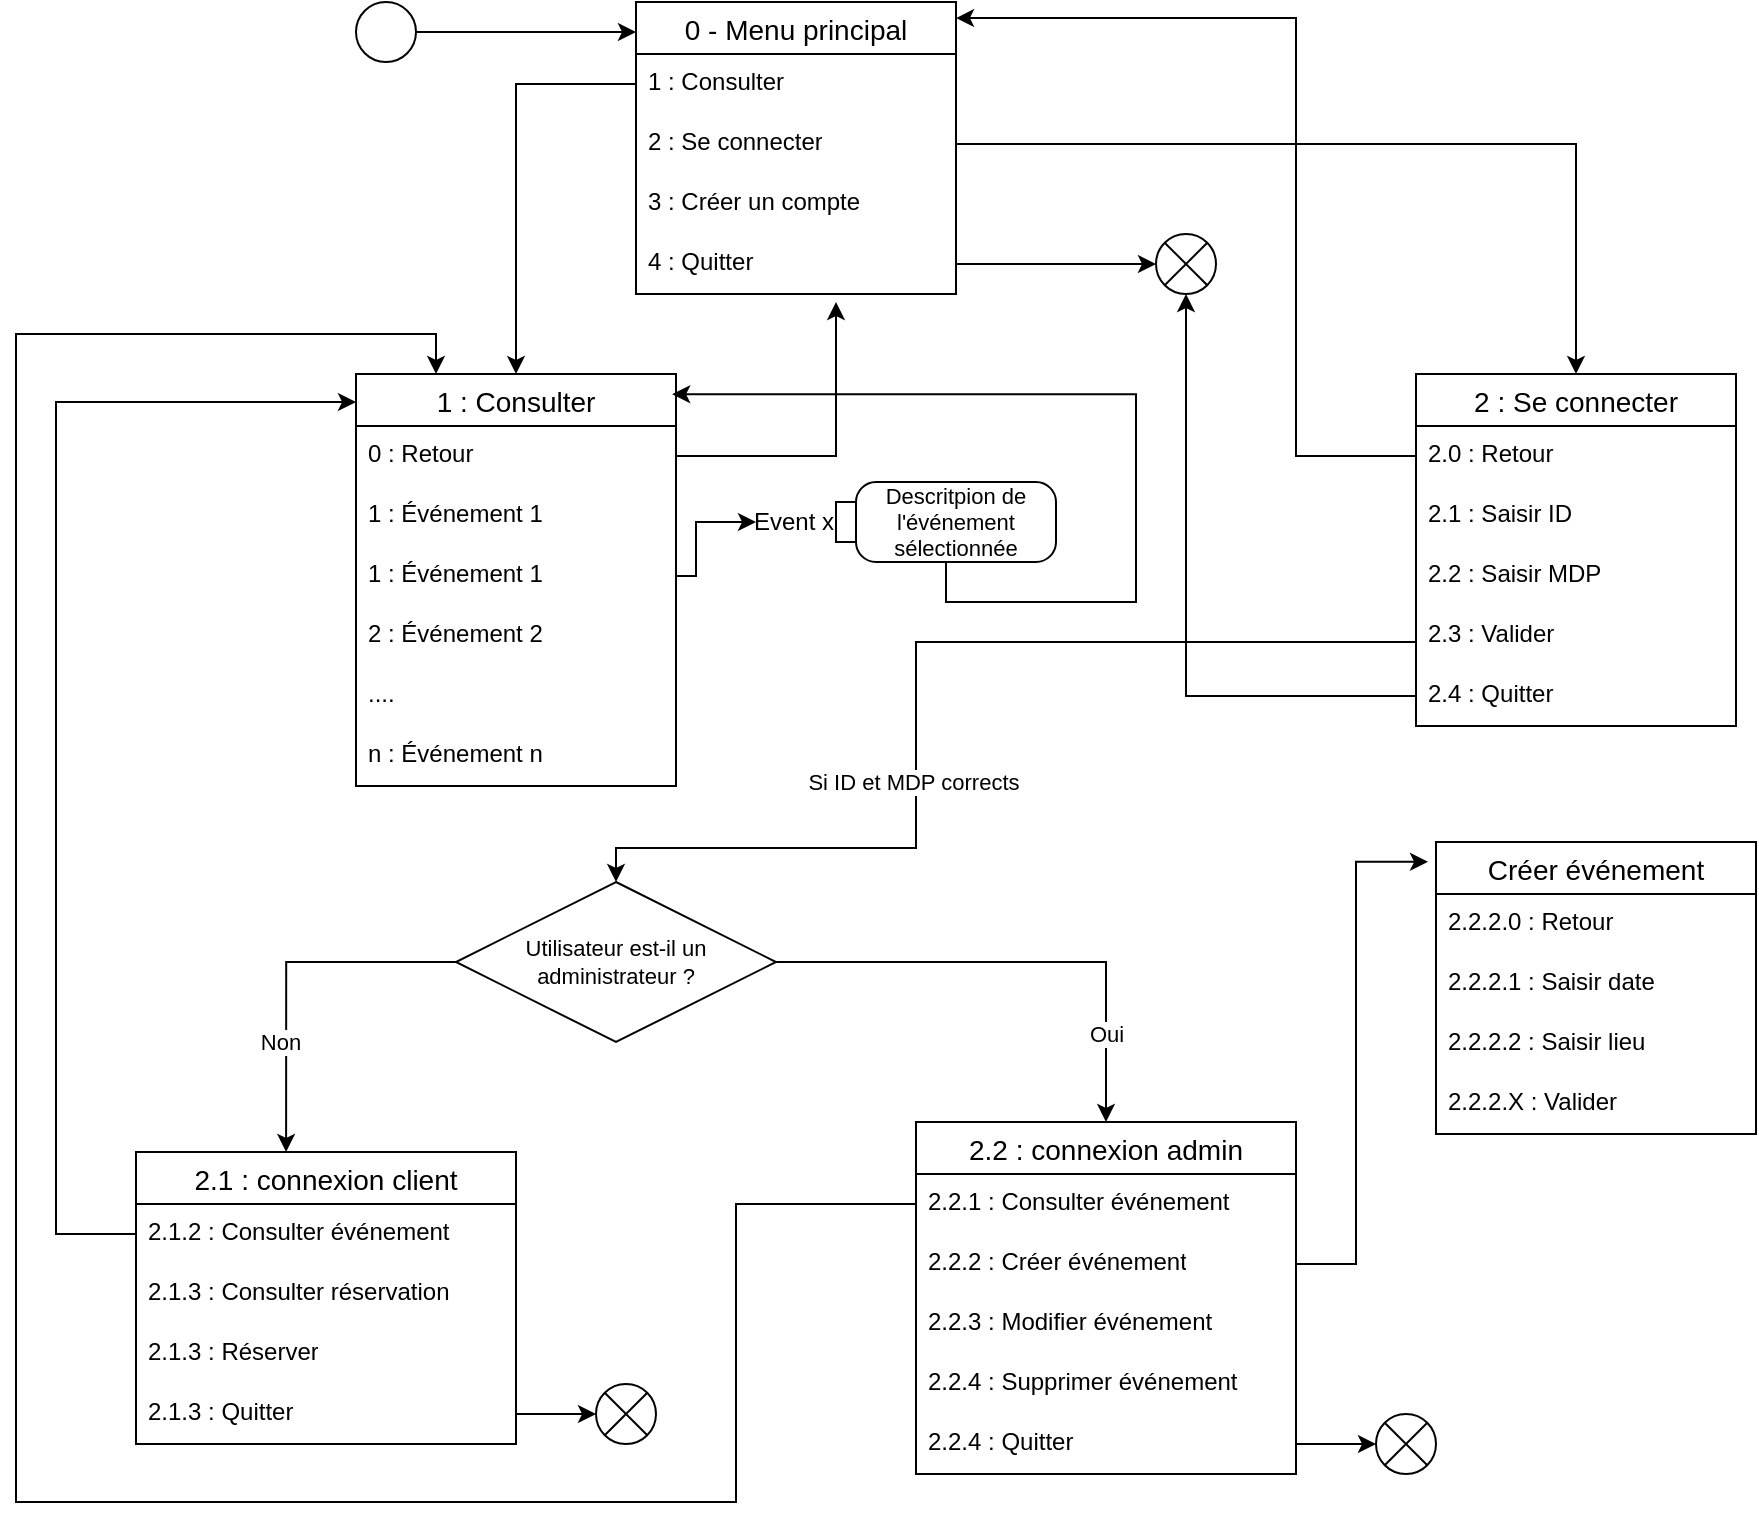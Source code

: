 <mxfile version="28.2.3">
  <diagram id="kgpKYQtTHZ0yAKxKKP6v" name="Page-1">
    <mxGraphModel dx="1163" dy="588" grid="1" gridSize="10" guides="1" tooltips="1" connect="1" arrows="1" fold="1" page="1" pageScale="1" pageWidth="850" pageHeight="1100" math="0" shadow="0">
      <root>
        <mxCell id="0" />
        <mxCell id="1" parent="0" />
        <mxCell id="VVSGwMYXWNXNr0zrrU-Q-1" value="0 - Menu principal" style="swimlane;fontStyle=0;childLayout=stackLayout;horizontal=1;startSize=26;horizontalStack=0;resizeParent=1;resizeParentMax=0;resizeLast=0;collapsible=1;marginBottom=0;align=center;fontSize=14;" parent="1" vertex="1">
          <mxGeometry x="340" y="20" width="160" height="146" as="geometry" />
        </mxCell>
        <mxCell id="VVSGwMYXWNXNr0zrrU-Q-2" value="1 : Consulter" style="text;strokeColor=none;fillColor=none;spacingLeft=4;spacingRight=4;overflow=hidden;rotatable=0;points=[[0,0.5],[1,0.5]];portConstraint=eastwest;fontSize=12;whiteSpace=wrap;html=1;" parent="VVSGwMYXWNXNr0zrrU-Q-1" vertex="1">
          <mxGeometry y="26" width="160" height="30" as="geometry" />
        </mxCell>
        <mxCell id="VVSGwMYXWNXNr0zrrU-Q-3" value="2 : Se connecter" style="text;strokeColor=none;fillColor=none;spacingLeft=4;spacingRight=4;overflow=hidden;rotatable=0;points=[[0,0.5],[1,0.5]];portConstraint=eastwest;fontSize=12;whiteSpace=wrap;html=1;" parent="VVSGwMYXWNXNr0zrrU-Q-1" vertex="1">
          <mxGeometry y="56" width="160" height="30" as="geometry" />
        </mxCell>
        <mxCell id="VVSGwMYXWNXNr0zrrU-Q-4" value="3 : Créer un compte" style="text;strokeColor=none;fillColor=none;spacingLeft=4;spacingRight=4;overflow=hidden;rotatable=0;points=[[0,0.5],[1,0.5]];portConstraint=eastwest;fontSize=12;whiteSpace=wrap;html=1;" parent="VVSGwMYXWNXNr0zrrU-Q-1" vertex="1">
          <mxGeometry y="86" width="160" height="30" as="geometry" />
        </mxCell>
        <mxCell id="VVSGwMYXWNXNr0zrrU-Q-13" value="4 : Quitter" style="text;strokeColor=none;fillColor=none;spacingLeft=4;spacingRight=4;overflow=hidden;rotatable=0;points=[[0,0.5],[1,0.5]];portConstraint=eastwest;fontSize=12;whiteSpace=wrap;html=1;" parent="VVSGwMYXWNXNr0zrrU-Q-1" vertex="1">
          <mxGeometry y="116" width="160" height="30" as="geometry" />
        </mxCell>
        <mxCell id="g0rAqRnPbwVaa7txAOL7-1" value="1 : Consulter" style="swimlane;fontStyle=0;childLayout=stackLayout;horizontal=1;startSize=26;horizontalStack=0;resizeParent=1;resizeParentMax=0;resizeLast=0;collapsible=1;marginBottom=0;align=center;fontSize=14;" vertex="1" parent="1">
          <mxGeometry x="200" y="206" width="160" height="206" as="geometry" />
        </mxCell>
        <mxCell id="g0rAqRnPbwVaa7txAOL7-24" value="0 : Retour" style="text;strokeColor=none;fillColor=none;spacingLeft=4;spacingRight=4;overflow=hidden;rotatable=0;points=[[0,0.5],[1,0.5]];portConstraint=eastwest;fontSize=12;whiteSpace=wrap;html=1;" vertex="1" parent="g0rAqRnPbwVaa7txAOL7-1">
          <mxGeometry y="26" width="160" height="30" as="geometry" />
        </mxCell>
        <mxCell id="g0rAqRnPbwVaa7txAOL7-58" value="1 : Événement 1" style="text;strokeColor=none;fillColor=none;spacingLeft=4;spacingRight=4;overflow=hidden;rotatable=0;points=[[0,0.5],[1,0.5]];portConstraint=eastwest;fontSize=12;whiteSpace=wrap;html=1;" vertex="1" parent="g0rAqRnPbwVaa7txAOL7-1">
          <mxGeometry y="56" width="160" height="30" as="geometry" />
        </mxCell>
        <mxCell id="g0rAqRnPbwVaa7txAOL7-2" value="1 : Événement 1" style="text;strokeColor=none;fillColor=none;spacingLeft=4;spacingRight=4;overflow=hidden;rotatable=0;points=[[0,0.5],[1,0.5]];portConstraint=eastwest;fontSize=12;whiteSpace=wrap;html=1;" vertex="1" parent="g0rAqRnPbwVaa7txAOL7-1">
          <mxGeometry y="86" width="160" height="30" as="geometry" />
        </mxCell>
        <mxCell id="g0rAqRnPbwVaa7txAOL7-3" value="2 : Événement 2" style="text;strokeColor=none;fillColor=none;spacingLeft=4;spacingRight=4;overflow=hidden;rotatable=0;points=[[0,0.5],[1,0.5]];portConstraint=eastwest;fontSize=12;whiteSpace=wrap;html=1;" vertex="1" parent="g0rAqRnPbwVaa7txAOL7-1">
          <mxGeometry y="116" width="160" height="30" as="geometry" />
        </mxCell>
        <mxCell id="g0rAqRnPbwVaa7txAOL7-4" value="...." style="text;strokeColor=none;fillColor=none;spacingLeft=4;spacingRight=4;overflow=hidden;rotatable=0;points=[[0,0.5],[1,0.5]];portConstraint=eastwest;fontSize=12;whiteSpace=wrap;html=1;" vertex="1" parent="g0rAqRnPbwVaa7txAOL7-1">
          <mxGeometry y="146" width="160" height="30" as="geometry" />
        </mxCell>
        <mxCell id="g0rAqRnPbwVaa7txAOL7-9" value="n : Événement n" style="text;strokeColor=none;fillColor=none;spacingLeft=4;spacingRight=4;overflow=hidden;rotatable=0;points=[[0,0.5],[1,0.5]];portConstraint=eastwest;fontSize=12;whiteSpace=wrap;html=1;" vertex="1" parent="g0rAqRnPbwVaa7txAOL7-1">
          <mxGeometry y="176" width="160" height="30" as="geometry" />
        </mxCell>
        <mxCell id="g0rAqRnPbwVaa7txAOL7-10" value="2 : Se connecter" style="swimlane;fontStyle=0;childLayout=stackLayout;horizontal=1;startSize=26;horizontalStack=0;resizeParent=1;resizeParentMax=0;resizeLast=0;collapsible=1;marginBottom=0;align=center;fontSize=14;" vertex="1" parent="1">
          <mxGeometry x="730" y="206" width="160" height="176" as="geometry" />
        </mxCell>
        <mxCell id="g0rAqRnPbwVaa7txAOL7-41" value="2.0 : Retour" style="text;strokeColor=none;fillColor=none;spacingLeft=4;spacingRight=4;overflow=hidden;rotatable=0;points=[[0,0.5],[1,0.5]];portConstraint=eastwest;fontSize=12;whiteSpace=wrap;html=1;" vertex="1" parent="g0rAqRnPbwVaa7txAOL7-10">
          <mxGeometry y="26" width="160" height="30" as="geometry" />
        </mxCell>
        <mxCell id="g0rAqRnPbwVaa7txAOL7-11" value="2.1 : Saisir ID" style="text;strokeColor=none;fillColor=none;spacingLeft=4;spacingRight=4;overflow=hidden;rotatable=0;points=[[0,0.5],[1,0.5]];portConstraint=eastwest;fontSize=12;whiteSpace=wrap;html=1;" vertex="1" parent="g0rAqRnPbwVaa7txAOL7-10">
          <mxGeometry y="56" width="160" height="30" as="geometry" />
        </mxCell>
        <mxCell id="g0rAqRnPbwVaa7txAOL7-12" value="2.2 : Saisir MDP" style="text;strokeColor=none;fillColor=none;spacingLeft=4;spacingRight=4;overflow=hidden;rotatable=0;points=[[0,0.5],[1,0.5]];portConstraint=eastwest;fontSize=12;whiteSpace=wrap;html=1;" vertex="1" parent="g0rAqRnPbwVaa7txAOL7-10">
          <mxGeometry y="86" width="160" height="30" as="geometry" />
        </mxCell>
        <mxCell id="g0rAqRnPbwVaa7txAOL7-13" value="2.3 : Valider" style="text;strokeColor=none;fillColor=none;spacingLeft=4;spacingRight=4;overflow=hidden;rotatable=0;points=[[0,0.5],[1,0.5]];portConstraint=eastwest;fontSize=12;whiteSpace=wrap;html=1;" vertex="1" parent="g0rAqRnPbwVaa7txAOL7-10">
          <mxGeometry y="116" width="160" height="30" as="geometry" />
        </mxCell>
        <mxCell id="g0rAqRnPbwVaa7txAOL7-40" value="2.4 : Quitter" style="text;strokeColor=none;fillColor=none;spacingLeft=4;spacingRight=4;overflow=hidden;rotatable=0;points=[[0,0.5],[1,0.5]];portConstraint=eastwest;fontSize=12;whiteSpace=wrap;html=1;" vertex="1" parent="g0rAqRnPbwVaa7txAOL7-10">
          <mxGeometry y="146" width="160" height="30" as="geometry" />
        </mxCell>
        <mxCell id="g0rAqRnPbwVaa7txAOL7-15" value="2.1 : connexion client" style="swimlane;fontStyle=0;childLayout=stackLayout;horizontal=1;startSize=26;horizontalStack=0;resizeParent=1;resizeParentMax=0;resizeLast=0;collapsible=1;marginBottom=0;align=center;fontSize=14;" vertex="1" parent="1">
          <mxGeometry x="90" y="595" width="190" height="146" as="geometry" />
        </mxCell>
        <mxCell id="g0rAqRnPbwVaa7txAOL7-16" value="2.1.2 : Consulter événement" style="text;strokeColor=none;fillColor=none;spacingLeft=4;spacingRight=4;overflow=hidden;rotatable=0;points=[[0,0.5],[1,0.5]];portConstraint=eastwest;fontSize=12;whiteSpace=wrap;html=1;" vertex="1" parent="g0rAqRnPbwVaa7txAOL7-15">
          <mxGeometry y="26" width="190" height="30" as="geometry" />
        </mxCell>
        <mxCell id="g0rAqRnPbwVaa7txAOL7-17" value="2.1.3 : Consulter réservation" style="text;strokeColor=none;fillColor=none;spacingLeft=4;spacingRight=4;overflow=hidden;rotatable=0;points=[[0,0.5],[1,0.5]];portConstraint=eastwest;fontSize=12;whiteSpace=wrap;html=1;" vertex="1" parent="g0rAqRnPbwVaa7txAOL7-15">
          <mxGeometry y="56" width="190" height="30" as="geometry" />
        </mxCell>
        <mxCell id="g0rAqRnPbwVaa7txAOL7-18" value="2.1.3 : Réserver" style="text;strokeColor=none;fillColor=none;spacingLeft=4;spacingRight=4;overflow=hidden;rotatable=0;points=[[0,0.5],[1,0.5]];portConstraint=eastwest;fontSize=12;whiteSpace=wrap;html=1;" vertex="1" parent="g0rAqRnPbwVaa7txAOL7-15">
          <mxGeometry y="86" width="190" height="30" as="geometry" />
        </mxCell>
        <mxCell id="g0rAqRnPbwVaa7txAOL7-26" value="2.1.3 : Quitter" style="text;strokeColor=none;fillColor=none;spacingLeft=4;spacingRight=4;overflow=hidden;rotatable=0;points=[[0,0.5],[1,0.5]];portConstraint=eastwest;fontSize=12;whiteSpace=wrap;html=1;" vertex="1" parent="g0rAqRnPbwVaa7txAOL7-15">
          <mxGeometry y="116" width="190" height="30" as="geometry" />
        </mxCell>
        <mxCell id="g0rAqRnPbwVaa7txAOL7-23" style="edgeStyle=orthogonalEdgeStyle;rounded=0;orthogonalLoop=1;jettySize=auto;html=1;" edge="1" parent="1" source="VVSGwMYXWNXNr0zrrU-Q-3" target="g0rAqRnPbwVaa7txAOL7-10">
          <mxGeometry relative="1" as="geometry" />
        </mxCell>
        <mxCell id="g0rAqRnPbwVaa7txAOL7-27" value="2.2 : connexion admin" style="swimlane;fontStyle=0;childLayout=stackLayout;horizontal=1;startSize=26;horizontalStack=0;resizeParent=1;resizeParentMax=0;resizeLast=0;collapsible=1;marginBottom=0;align=center;fontSize=14;" vertex="1" parent="1">
          <mxGeometry x="480" y="580" width="190" height="176" as="geometry" />
        </mxCell>
        <mxCell id="g0rAqRnPbwVaa7txAOL7-28" value="2.2.1 : Consulter événement" style="text;strokeColor=none;fillColor=none;spacingLeft=4;spacingRight=4;overflow=hidden;rotatable=0;points=[[0,0.5],[1,0.5]];portConstraint=eastwest;fontSize=12;whiteSpace=wrap;html=1;" vertex="1" parent="g0rAqRnPbwVaa7txAOL7-27">
          <mxGeometry y="26" width="190" height="30" as="geometry" />
        </mxCell>
        <mxCell id="g0rAqRnPbwVaa7txAOL7-29" value="2.2.2 : Créer événement" style="text;strokeColor=none;fillColor=none;spacingLeft=4;spacingRight=4;overflow=hidden;rotatable=0;points=[[0,0.5],[1,0.5]];portConstraint=eastwest;fontSize=12;whiteSpace=wrap;html=1;" vertex="1" parent="g0rAqRnPbwVaa7txAOL7-27">
          <mxGeometry y="56" width="190" height="30" as="geometry" />
        </mxCell>
        <mxCell id="g0rAqRnPbwVaa7txAOL7-30" value="2.2.3 : Modifier événement" style="text;strokeColor=none;fillColor=none;spacingLeft=4;spacingRight=4;overflow=hidden;rotatable=0;points=[[0,0.5],[1,0.5]];portConstraint=eastwest;fontSize=12;whiteSpace=wrap;html=1;" vertex="1" parent="g0rAqRnPbwVaa7txAOL7-27">
          <mxGeometry y="86" width="190" height="30" as="geometry" />
        </mxCell>
        <mxCell id="g0rAqRnPbwVaa7txAOL7-37" value="2.2.4 : Supprimer événement" style="text;strokeColor=none;fillColor=none;spacingLeft=4;spacingRight=4;overflow=hidden;rotatable=0;points=[[0,0.5],[1,0.5]];portConstraint=eastwest;fontSize=12;whiteSpace=wrap;html=1;" vertex="1" parent="g0rAqRnPbwVaa7txAOL7-27">
          <mxGeometry y="116" width="190" height="30" as="geometry" />
        </mxCell>
        <mxCell id="g0rAqRnPbwVaa7txAOL7-31" value="2.2.4 : Quitter" style="text;strokeColor=none;fillColor=none;spacingLeft=4;spacingRight=4;overflow=hidden;rotatable=0;points=[[0,0.5],[1,0.5]];portConstraint=eastwest;fontSize=12;whiteSpace=wrap;html=1;" vertex="1" parent="g0rAqRnPbwVaa7txAOL7-27">
          <mxGeometry y="146" width="190" height="30" as="geometry" />
        </mxCell>
        <mxCell id="g0rAqRnPbwVaa7txAOL7-38" value="" style="shape=sumEllipse;perimeter=ellipsePerimeter;html=1;backgroundOutline=1;" vertex="1" parent="1">
          <mxGeometry x="600" y="136" width="30" height="30" as="geometry" />
        </mxCell>
        <mxCell id="g0rAqRnPbwVaa7txAOL7-39" style="edgeStyle=orthogonalEdgeStyle;rounded=0;orthogonalLoop=1;jettySize=auto;html=1;entryX=0;entryY=0.5;entryDx=0;entryDy=0;" edge="1" parent="1" source="VVSGwMYXWNXNr0zrrU-Q-13" target="g0rAqRnPbwVaa7txAOL7-38">
          <mxGeometry relative="1" as="geometry" />
        </mxCell>
        <mxCell id="g0rAqRnPbwVaa7txAOL7-42" style="edgeStyle=orthogonalEdgeStyle;rounded=0;orthogonalLoop=1;jettySize=auto;html=1;entryX=0.5;entryY=1;entryDx=0;entryDy=0;" edge="1" parent="1" source="g0rAqRnPbwVaa7txAOL7-40" target="g0rAqRnPbwVaa7txAOL7-38">
          <mxGeometry relative="1" as="geometry" />
        </mxCell>
        <mxCell id="g0rAqRnPbwVaa7txAOL7-44" style="edgeStyle=orthogonalEdgeStyle;rounded=0;orthogonalLoop=1;jettySize=auto;html=1;" edge="1" parent="1" source="g0rAqRnPbwVaa7txAOL7-24">
          <mxGeometry relative="1" as="geometry">
            <mxPoint x="440" y="170" as="targetPoint" />
            <Array as="points">
              <mxPoint x="440" y="247" />
            </Array>
          </mxGeometry>
        </mxCell>
        <mxCell id="g0rAqRnPbwVaa7txAOL7-51" style="edgeStyle=orthogonalEdgeStyle;rounded=0;orthogonalLoop=1;jettySize=auto;html=1;entryX=0.5;entryY=0;entryDx=0;entryDy=0;" edge="1" parent="1" source="g0rAqRnPbwVaa7txAOL7-45" target="g0rAqRnPbwVaa7txAOL7-27">
          <mxGeometry relative="1" as="geometry" />
        </mxCell>
        <mxCell id="g0rAqRnPbwVaa7txAOL7-53" value="Oui" style="edgeLabel;html=1;align=center;verticalAlign=middle;resizable=0;points=[];" vertex="1" connectable="0" parent="g0rAqRnPbwVaa7txAOL7-51">
          <mxGeometry x="0.376" relative="1" as="geometry">
            <mxPoint y="32" as="offset" />
          </mxGeometry>
        </mxCell>
        <mxCell id="g0rAqRnPbwVaa7txAOL7-45" value="Utilisateur est-il un administrateur ?" style="shape=rhombus;perimeter=rhombusPerimeter;whiteSpace=wrap;html=1;align=center;fontSize=11;" vertex="1" parent="1">
          <mxGeometry x="250" y="460" width="160" height="80" as="geometry" />
        </mxCell>
        <mxCell id="g0rAqRnPbwVaa7txAOL7-48" style="edgeStyle=orthogonalEdgeStyle;rounded=0;orthogonalLoop=1;jettySize=auto;html=1;entryX=0.5;entryY=0;entryDx=0;entryDy=0;" edge="1" parent="1" target="g0rAqRnPbwVaa7txAOL7-45">
          <mxGeometry relative="1" as="geometry">
            <mxPoint x="730" y="320" as="sourcePoint" />
            <mxPoint x="330" y="443" as="targetPoint" />
            <Array as="points">
              <mxPoint x="730" y="340" />
              <mxPoint x="480" y="340" />
              <mxPoint x="480" y="443" />
              <mxPoint x="330" y="443" />
            </Array>
          </mxGeometry>
        </mxCell>
        <mxCell id="g0rAqRnPbwVaa7txAOL7-49" value="Si ID et MDP corrects&amp;nbsp;" style="edgeLabel;html=1;align=center;verticalAlign=middle;resizable=0;points=[];" vertex="1" connectable="0" parent="g0rAqRnPbwVaa7txAOL7-48">
          <mxGeometry x="0.301" y="-1" relative="1" as="geometry">
            <mxPoint x="1" y="-12" as="offset" />
          </mxGeometry>
        </mxCell>
        <mxCell id="g0rAqRnPbwVaa7txAOL7-50" style="edgeStyle=orthogonalEdgeStyle;rounded=0;orthogonalLoop=1;jettySize=auto;html=1;exitX=0;exitY=0.5;exitDx=0;exitDy=0;entryX=0.395;entryY=0;entryDx=0;entryDy=0;entryPerimeter=0;" edge="1" parent="1" source="g0rAqRnPbwVaa7txAOL7-45" target="g0rAqRnPbwVaa7txAOL7-15">
          <mxGeometry relative="1" as="geometry" />
        </mxCell>
        <mxCell id="g0rAqRnPbwVaa7txAOL7-52" value="Non" style="edgeLabel;html=1;align=center;verticalAlign=middle;resizable=0;points=[];" vertex="1" connectable="0" parent="g0rAqRnPbwVaa7txAOL7-50">
          <mxGeometry x="0.391" y="-3" relative="1" as="geometry">
            <mxPoint as="offset" />
          </mxGeometry>
        </mxCell>
        <mxCell id="g0rAqRnPbwVaa7txAOL7-55" style="edgeStyle=orthogonalEdgeStyle;rounded=0;orthogonalLoop=1;jettySize=auto;html=1;" edge="1" parent="1" source="g0rAqRnPbwVaa7txAOL7-16">
          <mxGeometry relative="1" as="geometry">
            <mxPoint x="200" y="220" as="targetPoint" />
            <Array as="points">
              <mxPoint x="50" y="636" />
              <mxPoint x="50" y="220" />
              <mxPoint x="200" y="220" />
            </Array>
          </mxGeometry>
        </mxCell>
        <mxCell id="g0rAqRnPbwVaa7txAOL7-59" style="edgeStyle=orthogonalEdgeStyle;rounded=0;orthogonalLoop=1;jettySize=auto;html=1;exitX=0;exitY=0.5;exitDx=0;exitDy=0;" edge="1" parent="1" source="VVSGwMYXWNXNr0zrrU-Q-2" target="g0rAqRnPbwVaa7txAOL7-1">
          <mxGeometry relative="1" as="geometry" />
        </mxCell>
        <mxCell id="g0rAqRnPbwVaa7txAOL7-62" style="edgeStyle=orthogonalEdgeStyle;rounded=0;orthogonalLoop=1;jettySize=auto;html=1;entryX=0.25;entryY=0;entryDx=0;entryDy=0;exitX=0;exitY=0.5;exitDx=0;exitDy=0;" edge="1" parent="1" source="g0rAqRnPbwVaa7txAOL7-28" target="g0rAqRnPbwVaa7txAOL7-1">
          <mxGeometry relative="1" as="geometry">
            <Array as="points">
              <mxPoint x="390" y="621" />
              <mxPoint x="390" y="770" />
              <mxPoint x="30" y="770" />
              <mxPoint x="30" y="186" />
              <mxPoint x="240" y="186" />
            </Array>
          </mxGeometry>
        </mxCell>
        <mxCell id="g0rAqRnPbwVaa7txAOL7-63" value="" style="shape=sumEllipse;perimeter=ellipsePerimeter;html=1;backgroundOutline=1;" vertex="1" parent="1">
          <mxGeometry x="320" y="711" width="30" height="30" as="geometry" />
        </mxCell>
        <mxCell id="g0rAqRnPbwVaa7txAOL7-67" value="" style="shape=sumEllipse;perimeter=ellipsePerimeter;html=1;backgroundOutline=1;" vertex="1" parent="1">
          <mxGeometry x="710" y="726" width="30" height="30" as="geometry" />
        </mxCell>
        <mxCell id="g0rAqRnPbwVaa7txAOL7-68" style="edgeStyle=orthogonalEdgeStyle;rounded=0;orthogonalLoop=1;jettySize=auto;html=1;entryX=0;entryY=0.5;entryDx=0;entryDy=0;" edge="1" parent="1" source="g0rAqRnPbwVaa7txAOL7-31" target="g0rAqRnPbwVaa7txAOL7-67">
          <mxGeometry relative="1" as="geometry" />
        </mxCell>
        <mxCell id="g0rAqRnPbwVaa7txAOL7-72" value="" style="ellipse;" vertex="1" parent="1">
          <mxGeometry x="200" y="20" width="30" height="30" as="geometry" />
        </mxCell>
        <mxCell id="g0rAqRnPbwVaa7txAOL7-73" value="Descritpion de l&#39;événement sélectionnée" style="shape=mxgraph.uml25.action;html=1;align=center;verticalAlign=middle;absoluteArcSize=1;arcSize=10;dashed=0;spacingLeft=10;flipH=1;whiteSpace=wrap;fontSize=11;" vertex="1" parent="1">
          <mxGeometry x="440" y="260" width="110" height="40" as="geometry" />
        </mxCell>
        <mxCell id="g0rAqRnPbwVaa7txAOL7-74" value="Event x" style="text;verticalAlign=middle;align=right;html=1;" vertex="1" parent="g0rAqRnPbwVaa7txAOL7-73">
          <mxGeometry x="-40" width="40" height="40" as="geometry" />
        </mxCell>
        <mxCell id="g0rAqRnPbwVaa7txAOL7-76" style="edgeStyle=orthogonalEdgeStyle;rounded=0;orthogonalLoop=1;jettySize=auto;html=1;" edge="1" parent="1" source="g0rAqRnPbwVaa7txAOL7-2" target="g0rAqRnPbwVaa7txAOL7-74">
          <mxGeometry relative="1" as="geometry">
            <Array as="points">
              <mxPoint x="370" y="307" />
              <mxPoint x="370" y="280" />
            </Array>
          </mxGeometry>
        </mxCell>
        <mxCell id="g0rAqRnPbwVaa7txAOL7-77" style="edgeStyle=orthogonalEdgeStyle;rounded=0;orthogonalLoop=1;jettySize=auto;html=1;entryX=0.988;entryY=0.049;entryDx=0;entryDy=0;entryPerimeter=0;" edge="1" parent="1" source="g0rAqRnPbwVaa7txAOL7-73" target="g0rAqRnPbwVaa7txAOL7-1">
          <mxGeometry relative="1" as="geometry">
            <Array as="points">
              <mxPoint x="590" y="320" />
              <mxPoint x="590" y="216" />
            </Array>
          </mxGeometry>
        </mxCell>
        <mxCell id="g0rAqRnPbwVaa7txAOL7-78" style="edgeStyle=orthogonalEdgeStyle;rounded=0;orthogonalLoop=1;jettySize=auto;html=1;entryX=1;entryY=0.055;entryDx=0;entryDy=0;entryPerimeter=0;" edge="1" parent="1" source="g0rAqRnPbwVaa7txAOL7-41" target="VVSGwMYXWNXNr0zrrU-Q-1">
          <mxGeometry relative="1" as="geometry">
            <Array as="points">
              <mxPoint x="670" y="247" />
              <mxPoint x="670" y="28" />
            </Array>
          </mxGeometry>
        </mxCell>
        <mxCell id="g0rAqRnPbwVaa7txAOL7-80" style="edgeStyle=orthogonalEdgeStyle;rounded=0;orthogonalLoop=1;jettySize=auto;html=1;entryX=0;entryY=0.5;entryDx=0;entryDy=0;" edge="1" parent="1" source="g0rAqRnPbwVaa7txAOL7-26" target="g0rAqRnPbwVaa7txAOL7-63">
          <mxGeometry relative="1" as="geometry" />
        </mxCell>
        <mxCell id="g0rAqRnPbwVaa7txAOL7-82" style="edgeStyle=orthogonalEdgeStyle;rounded=0;orthogonalLoop=1;jettySize=auto;html=1;" edge="1" parent="1" source="g0rAqRnPbwVaa7txAOL7-72">
          <mxGeometry relative="1" as="geometry">
            <mxPoint x="340" y="35" as="targetPoint" />
          </mxGeometry>
        </mxCell>
        <mxCell id="g0rAqRnPbwVaa7txAOL7-83" value="Créer événement" style="swimlane;fontStyle=0;childLayout=stackLayout;horizontal=1;startSize=26;horizontalStack=0;resizeParent=1;resizeParentMax=0;resizeLast=0;collapsible=1;marginBottom=0;align=center;fontSize=14;" vertex="1" parent="1">
          <mxGeometry x="740" y="440" width="160" height="146" as="geometry" />
        </mxCell>
        <mxCell id="g0rAqRnPbwVaa7txAOL7-87" value="2.2.2.0 : Retour" style="text;strokeColor=none;fillColor=none;spacingLeft=4;spacingRight=4;overflow=hidden;rotatable=0;points=[[0,0.5],[1,0.5]];portConstraint=eastwest;fontSize=12;whiteSpace=wrap;html=1;" vertex="1" parent="g0rAqRnPbwVaa7txAOL7-83">
          <mxGeometry y="26" width="160" height="30" as="geometry" />
        </mxCell>
        <mxCell id="g0rAqRnPbwVaa7txAOL7-84" value="2.2.2.1 : Saisir date" style="text;strokeColor=none;fillColor=none;spacingLeft=4;spacingRight=4;overflow=hidden;rotatable=0;points=[[0,0.5],[1,0.5]];portConstraint=eastwest;fontSize=12;whiteSpace=wrap;html=1;" vertex="1" parent="g0rAqRnPbwVaa7txAOL7-83">
          <mxGeometry y="56" width="160" height="30" as="geometry" />
        </mxCell>
        <mxCell id="g0rAqRnPbwVaa7txAOL7-85" value="2.2.2.2 : Saisir lieu" style="text;strokeColor=none;fillColor=none;spacingLeft=4;spacingRight=4;overflow=hidden;rotatable=0;points=[[0,0.5],[1,0.5]];portConstraint=eastwest;fontSize=12;whiteSpace=wrap;html=1;" vertex="1" parent="g0rAqRnPbwVaa7txAOL7-83">
          <mxGeometry y="86" width="160" height="30" as="geometry" />
        </mxCell>
        <mxCell id="g0rAqRnPbwVaa7txAOL7-86" value="&lt;div&gt;2.2.2.X : Valider&lt;/div&gt;" style="text;strokeColor=none;fillColor=none;spacingLeft=4;spacingRight=4;overflow=hidden;rotatable=0;points=[[0,0.5],[1,0.5]];portConstraint=eastwest;fontSize=12;whiteSpace=wrap;html=1;" vertex="1" parent="g0rAqRnPbwVaa7txAOL7-83">
          <mxGeometry y="116" width="160" height="30" as="geometry" />
        </mxCell>
        <mxCell id="g0rAqRnPbwVaa7txAOL7-89" style="edgeStyle=orthogonalEdgeStyle;rounded=0;orthogonalLoop=1;jettySize=auto;html=1;entryX=-0.025;entryY=0.068;entryDx=0;entryDy=0;entryPerimeter=0;" edge="1" parent="1" source="g0rAqRnPbwVaa7txAOL7-29" target="g0rAqRnPbwVaa7txAOL7-83">
          <mxGeometry relative="1" as="geometry">
            <Array as="points">
              <mxPoint x="700" y="651" />
              <mxPoint x="700" y="450" />
            </Array>
          </mxGeometry>
        </mxCell>
      </root>
    </mxGraphModel>
  </diagram>
</mxfile>

